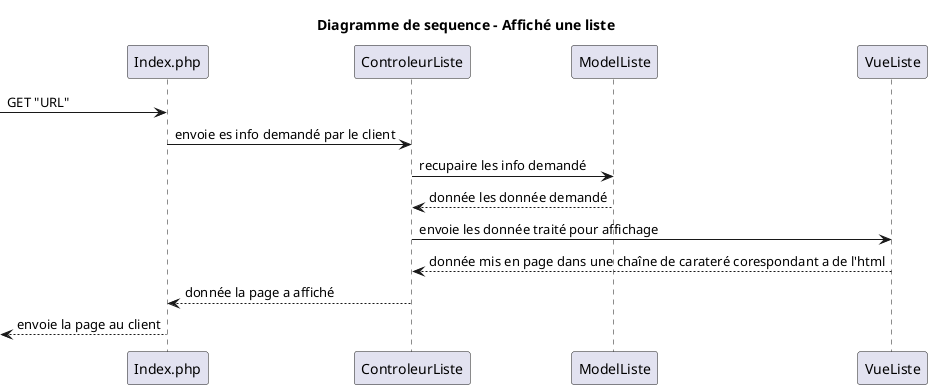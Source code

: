 @startuml

title Diagramme de sequence - Affiché une liste

participant Index.php as index
participant ControleurListe as CListe
participant ModelListe as MListe
participant VueListe as VListe

-> index: GET "URL"
index -> CListe: envoie es info demandé par le client
CListe -> MListe: recupaire les info demandé
CListe <-- MListe: donnée les donnée demandé
CListe -> VListe: envoie les donnée traité pour affichage
CListe <-- VListe: donnée mis en page dans une chaîne de carateré corespondant a de l'html
index <-- CListe: donnée la page a affiché
<-- index: envoie la page au client

@enduml